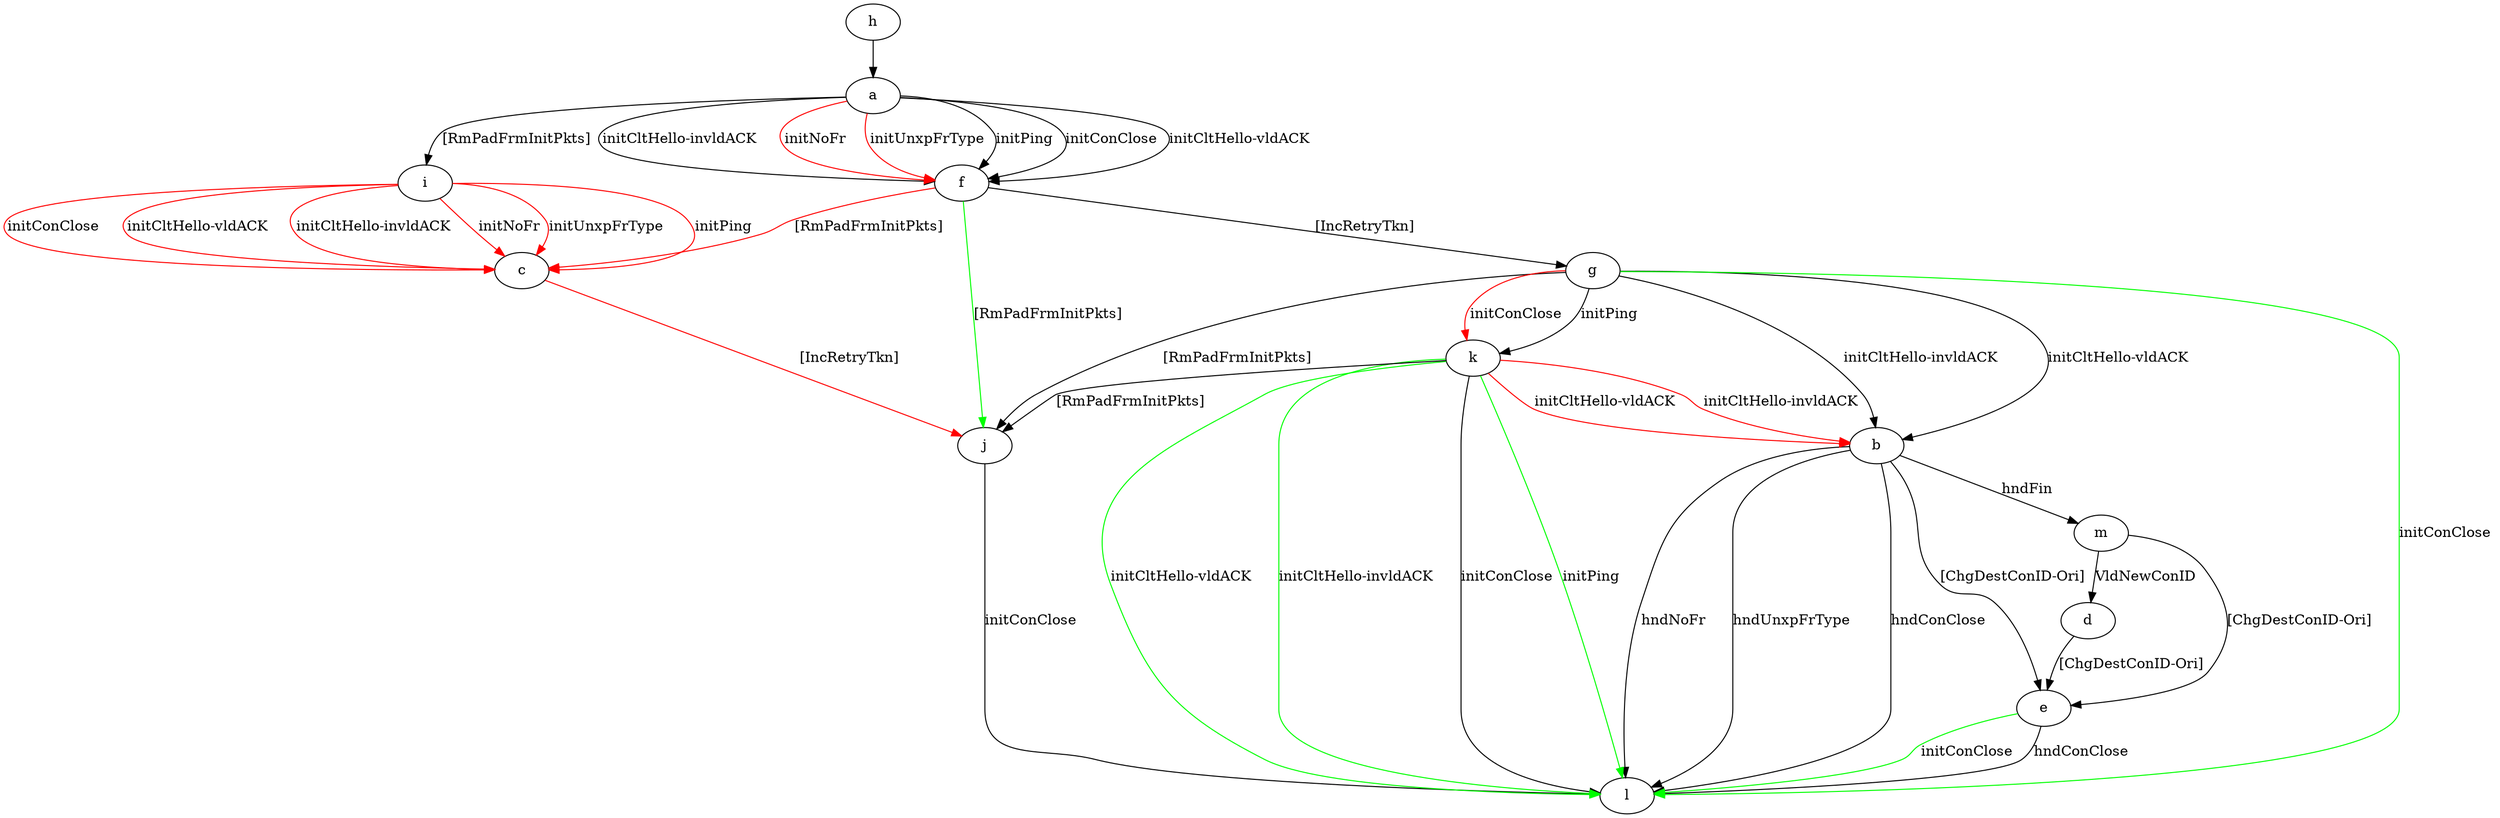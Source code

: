 digraph "" {
	a -> f	[key=0,
		label="initPing "];
	a -> f	[key=1,
		label="initConClose "];
	a -> f	[key=2,
		label="initCltHello-vldACK "];
	a -> f	[key=3,
		label="initCltHello-invldACK "];
	a -> f	[key=4,
		color=red,
		label="initNoFr "];
	a -> f	[key=5,
		color=red,
		label="initUnxpFrType "];
	a -> i	[key=0,
		label="[RmPadFrmInitPkts] "];
	b -> e	[key=0,
		label="[ChgDestConID-Ori] "];
	b -> l	[key=0,
		label="hndNoFr "];
	b -> l	[key=1,
		label="hndUnxpFrType "];
	b -> l	[key=2,
		label="hndConClose "];
	b -> m	[key=0,
		label="hndFin "];
	c -> j	[key=0,
		color=red,
		label="[IncRetryTkn] "];
	d -> e	[key=0,
		label="[ChgDestConID-Ori] "];
	e -> l	[key=0,
		label="hndConClose "];
	e -> l	[key=1,
		color=green,
		label="initConClose "];
	f -> c	[key=0,
		color=red,
		label="[RmPadFrmInitPkts] "];
	f -> g	[key=0,
		label="[IncRetryTkn] "];
	f -> j	[key=0,
		color=green,
		label="[RmPadFrmInitPkts] "];
	g -> b	[key=0,
		label="initCltHello-vldACK "];
	g -> b	[key=1,
		label="initCltHello-invldACK "];
	g -> j	[key=0,
		label="[RmPadFrmInitPkts] "];
	g -> k	[key=0,
		label="initPing "];
	g -> k	[key=1,
		color=red,
		label="initConClose "];
	g -> l	[key=0,
		color=green,
		label="initConClose "];
	h -> a	[key=0];
	i -> c	[key=0,
		color=red,
		label="initPing "];
	i -> c	[key=1,
		color=red,
		label="initConClose "];
	i -> c	[key=2,
		color=red,
		label="initCltHello-vldACK "];
	i -> c	[key=3,
		color=red,
		label="initCltHello-invldACK "];
	i -> c	[key=4,
		color=red,
		label="initNoFr "];
	i -> c	[key=5,
		color=red,
		label="initUnxpFrType "];
	j -> l	[key=0,
		label="initConClose "];
	k -> b	[key=0,
		color=red,
		label="initCltHello-vldACK "];
	k -> b	[key=1,
		color=red,
		label="initCltHello-invldACK "];
	k -> j	[key=0,
		label="[RmPadFrmInitPkts] "];
	k -> l	[key=0,
		label="initConClose "];
	k -> l	[key=1,
		color=green,
		label="initPing "];
	k -> l	[key=2,
		color=green,
		label="initCltHello-vldACK "];
	k -> l	[key=3,
		color=green,
		label="initCltHello-invldACK "];
	m -> d	[key=0,
		label="VldNewConID "];
	m -> e	[key=0,
		label="[ChgDestConID-Ori] "];
}
